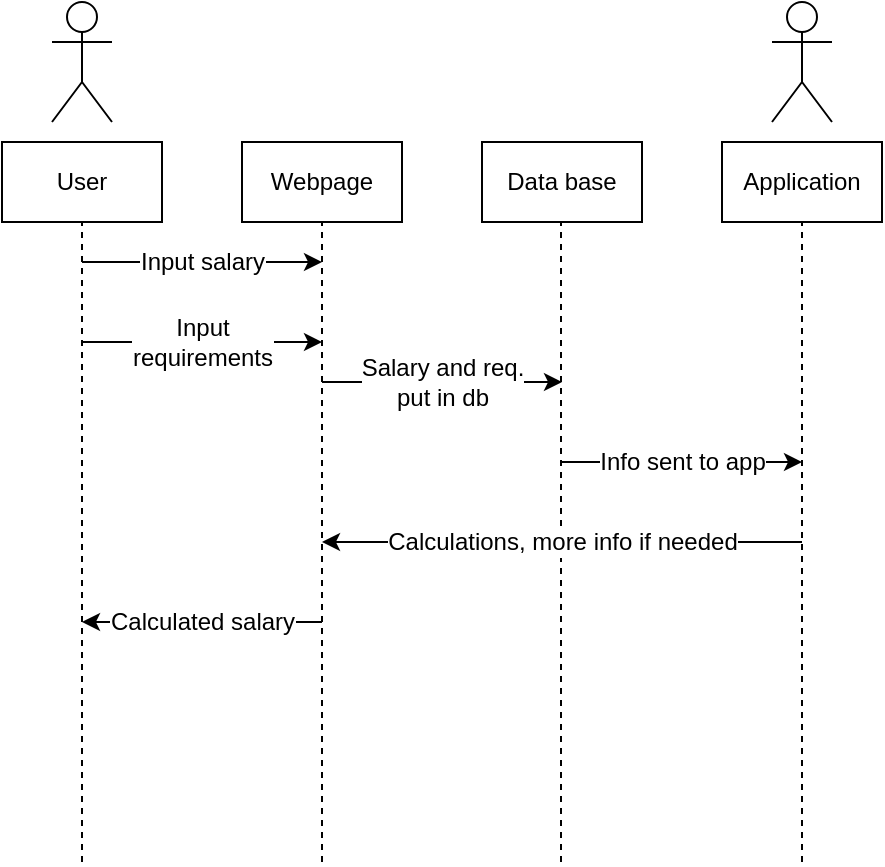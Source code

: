 <mxfile version="10.5.5" type="github"><diagram id="qOoNRy4pBssX-qALi1RP" name="Page-1"><mxGraphModel dx="658" dy="730" grid="1" gridSize="10" guides="1" tooltips="1" connect="1" arrows="1" fold="1" page="1" pageScale="1" pageWidth="827" pageHeight="1169" math="0" shadow="0"><root><mxCell id="0"/><mxCell id="1" parent="0"/><mxCell id="ySF_-IS_Ftc6BvpGPKEW-1" value="Actor" style="shape=umlActor;verticalLabelPosition=bottom;labelBackgroundColor=#ffffff;verticalAlign=top;html=1;outlineConnect=0;" vertex="1" parent="1"><mxGeometry x="145" y="90" width="30" height="60" as="geometry"/></mxCell><mxCell id="ySF_-IS_Ftc6BvpGPKEW-2" value="Actor" style="shape=umlActor;verticalLabelPosition=bottom;labelBackgroundColor=#ffffff;verticalAlign=top;html=1;outlineConnect=0;" vertex="1" parent="1"><mxGeometry x="505" y="90" width="30" height="60" as="geometry"/></mxCell><mxCell id="ySF_-IS_Ftc6BvpGPKEW-3" value="User" style="rounded=0;whiteSpace=wrap;html=1;direction=west;" vertex="1" parent="1"><mxGeometry x="120" y="160" width="80" height="40" as="geometry"/></mxCell><mxCell id="ySF_-IS_Ftc6BvpGPKEW-7" value="Application" style="rounded=0;whiteSpace=wrap;html=1;" vertex="1" parent="1"><mxGeometry x="480" y="160" width="80" height="40" as="geometry"/></mxCell><mxCell id="ySF_-IS_Ftc6BvpGPKEW-11" value="Webpage" style="rounded=0;whiteSpace=wrap;html=1;" vertex="1" parent="1"><mxGeometry x="240" y="160" width="80" height="40" as="geometry"/></mxCell><mxCell id="ySF_-IS_Ftc6BvpGPKEW-12" value="Data base" style="rounded=0;whiteSpace=wrap;html=1;" vertex="1" parent="1"><mxGeometry x="360" y="160" width="80" height="40" as="geometry"/></mxCell><mxCell id="ySF_-IS_Ftc6BvpGPKEW-14" value="" style="endArrow=none;dashed=1;html=1;entryX=0.5;entryY=0;entryDx=0;entryDy=0;" edge="1" parent="1" target="ySF_-IS_Ftc6BvpGPKEW-3"><mxGeometry width="50" height="50" relative="1" as="geometry"><mxPoint x="160" y="520" as="sourcePoint"/><mxPoint x="170" y="220" as="targetPoint"/></mxGeometry></mxCell><mxCell id="ySF_-IS_Ftc6BvpGPKEW-15" value="" style="endArrow=none;dashed=1;html=1;entryX=0.5;entryY=1;entryDx=0;entryDy=0;" edge="1" parent="1" target="ySF_-IS_Ftc6BvpGPKEW-11"><mxGeometry width="50" height="50" relative="1" as="geometry"><mxPoint x="280" y="520" as="sourcePoint"/><mxPoint x="320" y="210" as="targetPoint"/></mxGeometry></mxCell><mxCell id="ySF_-IS_Ftc6BvpGPKEW-16" value="" style="endArrow=none;dashed=1;html=1;entryX=0.5;entryY=1;entryDx=0;entryDy=0;" edge="1" parent="1"><mxGeometry width="50" height="50" relative="1" as="geometry"><mxPoint x="399.5" y="520" as="sourcePoint"/><mxPoint x="399.5" y="200" as="targetPoint"/></mxGeometry></mxCell><mxCell id="ySF_-IS_Ftc6BvpGPKEW-17" value="" style="endArrow=none;dashed=1;html=1;entryX=0.5;entryY=1;entryDx=0;entryDy=0;" edge="1" parent="1"><mxGeometry width="50" height="50" relative="1" as="geometry"><mxPoint x="520" y="520" as="sourcePoint"/><mxPoint x="520" y="200" as="targetPoint"/></mxGeometry></mxCell><mxCell id="ySF_-IS_Ftc6BvpGPKEW-18" value="" style="endArrow=classic;html=1;" edge="1" parent="1"><mxGeometry width="50" height="50" relative="1" as="geometry"><mxPoint x="160" y="220" as="sourcePoint"/><mxPoint x="280" y="220" as="targetPoint"/></mxGeometry></mxCell><mxCell id="ySF_-IS_Ftc6BvpGPKEW-26" value="Input salary&lt;br&gt;" style="text;html=1;resizable=0;points=[];align=center;verticalAlign=middle;labelBackgroundColor=#ffffff;" vertex="1" connectable="0" parent="ySF_-IS_Ftc6BvpGPKEW-18"><mxGeometry x="-0.333" y="2" relative="1" as="geometry"><mxPoint x="20" y="2" as="offset"/></mxGeometry></mxCell><mxCell id="ySF_-IS_Ftc6BvpGPKEW-19" value="" style="endArrow=classic;html=1;" edge="1" parent="1"><mxGeometry width="50" height="50" relative="1" as="geometry"><mxPoint x="280" y="280" as="sourcePoint"/><mxPoint x="400" y="280" as="targetPoint"/></mxGeometry></mxCell><mxCell id="ySF_-IS_Ftc6BvpGPKEW-24" value="Salary and req.&lt;br&gt;put in db&lt;br&gt;" style="text;html=1;resizable=0;points=[];align=center;verticalAlign=middle;labelBackgroundColor=#ffffff;" vertex="1" connectable="0" parent="ySF_-IS_Ftc6BvpGPKEW-19"><mxGeometry x="-0.267" y="1" relative="1" as="geometry"><mxPoint x="16" y="1" as="offset"/></mxGeometry></mxCell><mxCell id="ySF_-IS_Ftc6BvpGPKEW-20" value="" style="endArrow=classic;html=1;" edge="1" parent="1"><mxGeometry width="50" height="50" relative="1" as="geometry"><mxPoint x="400" y="320" as="sourcePoint"/><mxPoint x="520" y="320" as="targetPoint"/></mxGeometry></mxCell><mxCell id="ySF_-IS_Ftc6BvpGPKEW-28" value="Info sent to app" style="text;html=1;resizable=0;points=[];align=center;verticalAlign=middle;labelBackgroundColor=#ffffff;" vertex="1" connectable="0" parent="ySF_-IS_Ftc6BvpGPKEW-20"><mxGeometry x="-0.333" y="-1" relative="1" as="geometry"><mxPoint x="20" y="-1" as="offset"/></mxGeometry></mxCell><mxCell id="ySF_-IS_Ftc6BvpGPKEW-21" value="" style="endArrow=classic;html=1;" edge="1" parent="1"><mxGeometry width="50" height="50" relative="1" as="geometry"><mxPoint x="520" y="360" as="sourcePoint"/><mxPoint x="280" y="360" as="targetPoint"/></mxGeometry></mxCell><mxCell id="ySF_-IS_Ftc6BvpGPKEW-29" value="Calculations, more info if needed" style="text;html=1;resizable=0;points=[];align=center;verticalAlign=middle;labelBackgroundColor=#ffffff;" vertex="1" connectable="0" parent="ySF_-IS_Ftc6BvpGPKEW-21"><mxGeometry x="0.267" y="1" relative="1" as="geometry"><mxPoint x="32" y="-1" as="offset"/></mxGeometry></mxCell><mxCell id="ySF_-IS_Ftc6BvpGPKEW-22" value="" style="endArrow=classic;html=1;" edge="1" parent="1"><mxGeometry width="50" height="50" relative="1" as="geometry"><mxPoint x="280" y="400" as="sourcePoint"/><mxPoint x="160" y="400" as="targetPoint"/></mxGeometry></mxCell><mxCell id="ySF_-IS_Ftc6BvpGPKEW-30" value="Calculated salary" style="text;html=1;resizable=0;points=[];align=center;verticalAlign=middle;labelBackgroundColor=#ffffff;" vertex="1" connectable="0" parent="ySF_-IS_Ftc6BvpGPKEW-22"><mxGeometry x="0.25" y="-2" relative="1" as="geometry"><mxPoint x="15" y="2" as="offset"/></mxGeometry></mxCell><mxCell id="ySF_-IS_Ftc6BvpGPKEW-25" value="" style="endArrow=classic;html=1;" edge="1" parent="1"><mxGeometry width="50" height="50" relative="1" as="geometry"><mxPoint x="160" y="260" as="sourcePoint"/><mxPoint x="280" y="260" as="targetPoint"/></mxGeometry></mxCell><mxCell id="ySF_-IS_Ftc6BvpGPKEW-27" value="Input &lt;br&gt;requirements&lt;br&gt;" style="text;html=1;resizable=0;points=[];align=center;verticalAlign=middle;labelBackgroundColor=#ffffff;" vertex="1" connectable="0" parent="ySF_-IS_Ftc6BvpGPKEW-25"><mxGeometry x="-0.383" relative="1" as="geometry"><mxPoint x="23" as="offset"/></mxGeometry></mxCell></root></mxGraphModel></diagram></mxfile>